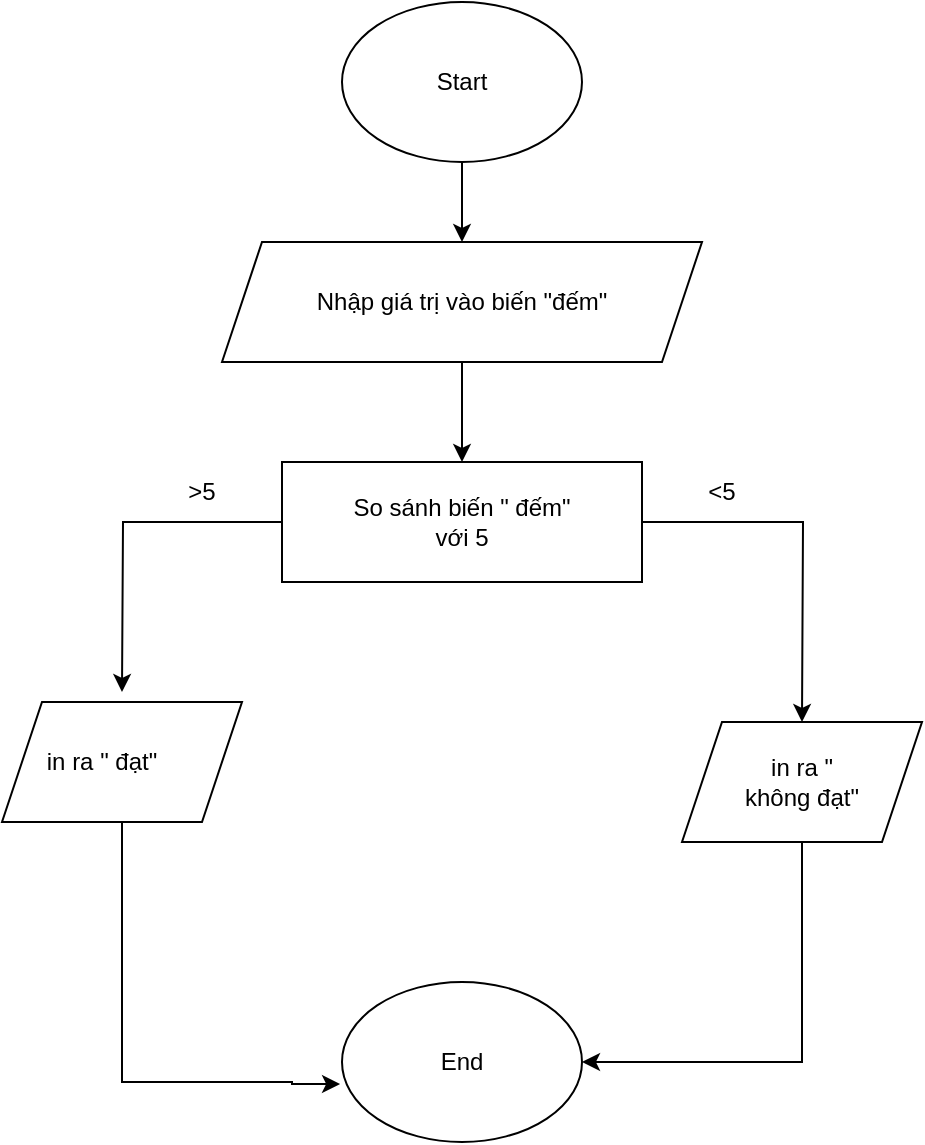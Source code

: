 <mxfile version="25.0.3">
  <diagram id="C5RBs43oDa-KdzZeNtuy" name="Page-1">
    <mxGraphModel dx="794" dy="539" grid="1" gridSize="10" guides="1" tooltips="1" connect="1" arrows="1" fold="1" page="1" pageScale="1" pageWidth="827" pageHeight="1169" math="0" shadow="0">
      <root>
        <mxCell id="WIyWlLk6GJQsqaUBKTNV-0" />
        <mxCell id="WIyWlLk6GJQsqaUBKTNV-1" parent="WIyWlLk6GJQsqaUBKTNV-0" />
        <mxCell id="EGefivM5UGfJb0uoepE0-22" style="edgeStyle=orthogonalEdgeStyle;rounded=0;orthogonalLoop=1;jettySize=auto;html=1;" edge="1" parent="WIyWlLk6GJQsqaUBKTNV-1" source="EGefivM5UGfJb0uoepE0-0">
          <mxGeometry relative="1" as="geometry">
            <mxPoint x="390" y="160" as="targetPoint" />
          </mxGeometry>
        </mxCell>
        <mxCell id="EGefivM5UGfJb0uoepE0-0" value="" style="ellipse;whiteSpace=wrap;html=1;" vertex="1" parent="WIyWlLk6GJQsqaUBKTNV-1">
          <mxGeometry x="330" y="40" width="120" height="80" as="geometry" />
        </mxCell>
        <mxCell id="EGefivM5UGfJb0uoepE0-21" value="&lt;font style=&quot;vertical-align: inherit;&quot;&gt;&lt;font style=&quot;vertical-align: inherit;&quot;&gt;Start&lt;/font&gt;&lt;/font&gt;" style="text;html=1;align=center;verticalAlign=middle;whiteSpace=wrap;rounded=0;" vertex="1" parent="WIyWlLk6GJQsqaUBKTNV-1">
          <mxGeometry x="360" y="65" width="60" height="30" as="geometry" />
        </mxCell>
        <mxCell id="EGefivM5UGfJb0uoepE0-26" style="edgeStyle=orthogonalEdgeStyle;rounded=0;orthogonalLoop=1;jettySize=auto;html=1;entryX=0.5;entryY=0;entryDx=0;entryDy=0;" edge="1" parent="WIyWlLk6GJQsqaUBKTNV-1" source="EGefivM5UGfJb0uoepE0-23" target="EGefivM5UGfJb0uoepE0-25">
          <mxGeometry relative="1" as="geometry" />
        </mxCell>
        <mxCell id="EGefivM5UGfJb0uoepE0-23" value="" style="shape=parallelogram;perimeter=parallelogramPerimeter;whiteSpace=wrap;html=1;fixedSize=1;" vertex="1" parent="WIyWlLk6GJQsqaUBKTNV-1">
          <mxGeometry x="270" y="160" width="240" height="60" as="geometry" />
        </mxCell>
        <mxCell id="EGefivM5UGfJb0uoepE0-24" value="&lt;font style=&quot;vertical-align: inherit;&quot;&gt;&lt;font style=&quot;vertical-align: inherit;&quot;&gt;Nhập giá trị vào biến &quot;đếm&quot;&lt;/font&gt;&lt;/font&gt;" style="text;html=1;align=center;verticalAlign=middle;whiteSpace=wrap;rounded=0;" vertex="1" parent="WIyWlLk6GJQsqaUBKTNV-1">
          <mxGeometry x="300" y="175" width="180" height="30" as="geometry" />
        </mxCell>
        <mxCell id="EGefivM5UGfJb0uoepE0-28" style="edgeStyle=orthogonalEdgeStyle;rounded=0;orthogonalLoop=1;jettySize=auto;html=1;" edge="1" parent="WIyWlLk6GJQsqaUBKTNV-1" source="EGefivM5UGfJb0uoepE0-25">
          <mxGeometry relative="1" as="geometry">
            <mxPoint x="560" y="400" as="targetPoint" />
          </mxGeometry>
        </mxCell>
        <mxCell id="EGefivM5UGfJb0uoepE0-29" style="edgeStyle=orthogonalEdgeStyle;rounded=0;orthogonalLoop=1;jettySize=auto;html=1;" edge="1" parent="WIyWlLk6GJQsqaUBKTNV-1" source="EGefivM5UGfJb0uoepE0-25">
          <mxGeometry relative="1" as="geometry">
            <mxPoint x="220" y="385" as="targetPoint" />
          </mxGeometry>
        </mxCell>
        <mxCell id="EGefivM5UGfJb0uoepE0-25" value="" style="rounded=0;whiteSpace=wrap;html=1;" vertex="1" parent="WIyWlLk6GJQsqaUBKTNV-1">
          <mxGeometry x="300" y="270" width="180" height="60" as="geometry" />
        </mxCell>
        <mxCell id="EGefivM5UGfJb0uoepE0-27" value="&lt;font style=&quot;vertical-align: inherit;&quot;&gt;&lt;font style=&quot;vertical-align: inherit;&quot;&gt;So sánh biến &quot; đếm&quot; với 5&lt;/font&gt;&lt;/font&gt;" style="text;html=1;align=center;verticalAlign=middle;whiteSpace=wrap;rounded=0;" vertex="1" parent="WIyWlLk6GJQsqaUBKTNV-1">
          <mxGeometry x="330" y="285" width="120" height="30" as="geometry" />
        </mxCell>
        <mxCell id="EGefivM5UGfJb0uoepE0-31" value="&lt;font style=&quot;vertical-align: inherit;&quot;&gt;&lt;font style=&quot;vertical-align: inherit;&quot;&gt;&amp;gt;5&lt;/font&gt;&lt;/font&gt;" style="text;html=1;align=center;verticalAlign=middle;whiteSpace=wrap;rounded=0;" vertex="1" parent="WIyWlLk6GJQsqaUBKTNV-1">
          <mxGeometry x="230" y="270" width="60" height="30" as="geometry" />
        </mxCell>
        <mxCell id="EGefivM5UGfJb0uoepE0-32" value="&lt;font style=&quot;vertical-align: inherit;&quot;&gt;&lt;font style=&quot;vertical-align: inherit;&quot;&gt;&amp;lt;5&lt;/font&gt;&lt;/font&gt;" style="text;html=1;align=center;verticalAlign=middle;whiteSpace=wrap;rounded=0;" vertex="1" parent="WIyWlLk6GJQsqaUBKTNV-1">
          <mxGeometry x="490" y="270" width="60" height="30" as="geometry" />
        </mxCell>
        <mxCell id="EGefivM5UGfJb0uoepE0-39" style="edgeStyle=orthogonalEdgeStyle;rounded=0;orthogonalLoop=1;jettySize=auto;html=1;entryX=-0.008;entryY=0.638;entryDx=0;entryDy=0;entryPerimeter=0;" edge="1" parent="WIyWlLk6GJQsqaUBKTNV-1" source="EGefivM5UGfJb0uoepE0-33" target="EGefivM5UGfJb0uoepE0-37">
          <mxGeometry relative="1" as="geometry">
            <mxPoint x="220" y="580" as="targetPoint" />
            <Array as="points">
              <mxPoint x="220" y="580" />
              <mxPoint x="305" y="580" />
              <mxPoint x="305" y="581" />
            </Array>
          </mxGeometry>
        </mxCell>
        <mxCell id="EGefivM5UGfJb0uoepE0-33" value="" style="shape=parallelogram;perimeter=parallelogramPerimeter;whiteSpace=wrap;html=1;fixedSize=1;" vertex="1" parent="WIyWlLk6GJQsqaUBKTNV-1">
          <mxGeometry x="160" y="390" width="120" height="60" as="geometry" />
        </mxCell>
        <mxCell id="EGefivM5UGfJb0uoepE0-42" style="edgeStyle=orthogonalEdgeStyle;rounded=0;orthogonalLoop=1;jettySize=auto;html=1;entryX=1;entryY=0.5;entryDx=0;entryDy=0;exitX=0.5;exitY=1;exitDx=0;exitDy=0;" edge="1" parent="WIyWlLk6GJQsqaUBKTNV-1" source="EGefivM5UGfJb0uoepE0-34" target="EGefivM5UGfJb0uoepE0-37">
          <mxGeometry relative="1" as="geometry">
            <mxPoint x="560" y="590" as="targetPoint" />
            <mxPoint x="600" y="550" as="sourcePoint" />
          </mxGeometry>
        </mxCell>
        <mxCell id="EGefivM5UGfJb0uoepE0-34" value="" style="shape=parallelogram;perimeter=parallelogramPerimeter;whiteSpace=wrap;html=1;fixedSize=1;" vertex="1" parent="WIyWlLk6GJQsqaUBKTNV-1">
          <mxGeometry x="500" y="400" width="120" height="60" as="geometry" />
        </mxCell>
        <mxCell id="EGefivM5UGfJb0uoepE0-35" value="&lt;font style=&quot;vertical-align: inherit;&quot;&gt;&lt;font style=&quot;vertical-align: inherit;&quot;&gt;in ra &quot; đạt&quot;&lt;/font&gt;&lt;/font&gt;&lt;span style=&quot;color: rgba(0, 0, 0, 0); font-family: monospace; font-size: 0px; text-align: start; text-wrap-mode: nowrap;&quot;&gt;&lt;font style=&quot;vertical-align: inherit;&quot;&gt;&lt;font style=&quot;vertical-align: inherit;&quot;&gt;%3CmxGraphModel%3E%3Croot%3E%3CmxCell%20id%3D%220%22%2F%3E%3CmxCell%20id%3D%221%22%20parent%3D%220%22%2F%3E%3CmxCell%20 id%3D%222%22%20value%3D%22%22%20style%3D%22hình dạng%3Dhình bình hành%3Bchu vi%3Dhình bình hànhChu vi%3BtrắngSpace%3Dwr ap%3Bhtml%3D1%3BfixedSize%3D1%3B%22%20đỉnh%3D%221%22%20cha%3D%221%22%3E%3CmxHình học%20x%3D%22160%22%20y%3D%22390%22% 20chiều rộng%3D%22120%22%20chiều cao%3D%2260%22%20as%3D%22hình học%22%2F%3E%3C%2FmxÔ%3E%3C%2Fgốc%3E%3C%2FmxMô hình đồ thị%3E&lt;/font&gt;&lt;/font&gt;&lt;/span&gt;" style="text;html=1;align=center;verticalAlign=middle;whiteSpace=wrap;rounded=0;" vertex="1" parent="WIyWlLk6GJQsqaUBKTNV-1">
          <mxGeometry x="180" y="405" width="60" height="30" as="geometry" />
        </mxCell>
        <mxCell id="EGefivM5UGfJb0uoepE0-36" value="&lt;font style=&quot;vertical-align: inherit;&quot;&gt;&lt;font style=&quot;vertical-align: inherit;&quot;&gt;in ra &quot; không đạt&quot;&lt;/font&gt;&lt;/font&gt;" style="text;html=1;align=center;verticalAlign=middle;whiteSpace=wrap;rounded=0;" vertex="1" parent="WIyWlLk6GJQsqaUBKTNV-1">
          <mxGeometry x="530" y="415" width="60" height="30" as="geometry" />
        </mxCell>
        <mxCell id="EGefivM5UGfJb0uoepE0-37" value="" style="ellipse;whiteSpace=wrap;html=1;" vertex="1" parent="WIyWlLk6GJQsqaUBKTNV-1">
          <mxGeometry x="330" y="530" width="120" height="80" as="geometry" />
        </mxCell>
        <mxCell id="EGefivM5UGfJb0uoepE0-38" value="&lt;font style=&quot;vertical-align: inherit;&quot;&gt;&lt;font style=&quot;vertical-align: inherit;&quot;&gt;End&lt;/font&gt;&lt;/font&gt;" style="text;html=1;align=center;verticalAlign=middle;whiteSpace=wrap;rounded=0;" vertex="1" parent="WIyWlLk6GJQsqaUBKTNV-1">
          <mxGeometry x="360" y="555" width="60" height="30" as="geometry" />
        </mxCell>
      </root>
    </mxGraphModel>
  </diagram>
</mxfile>
